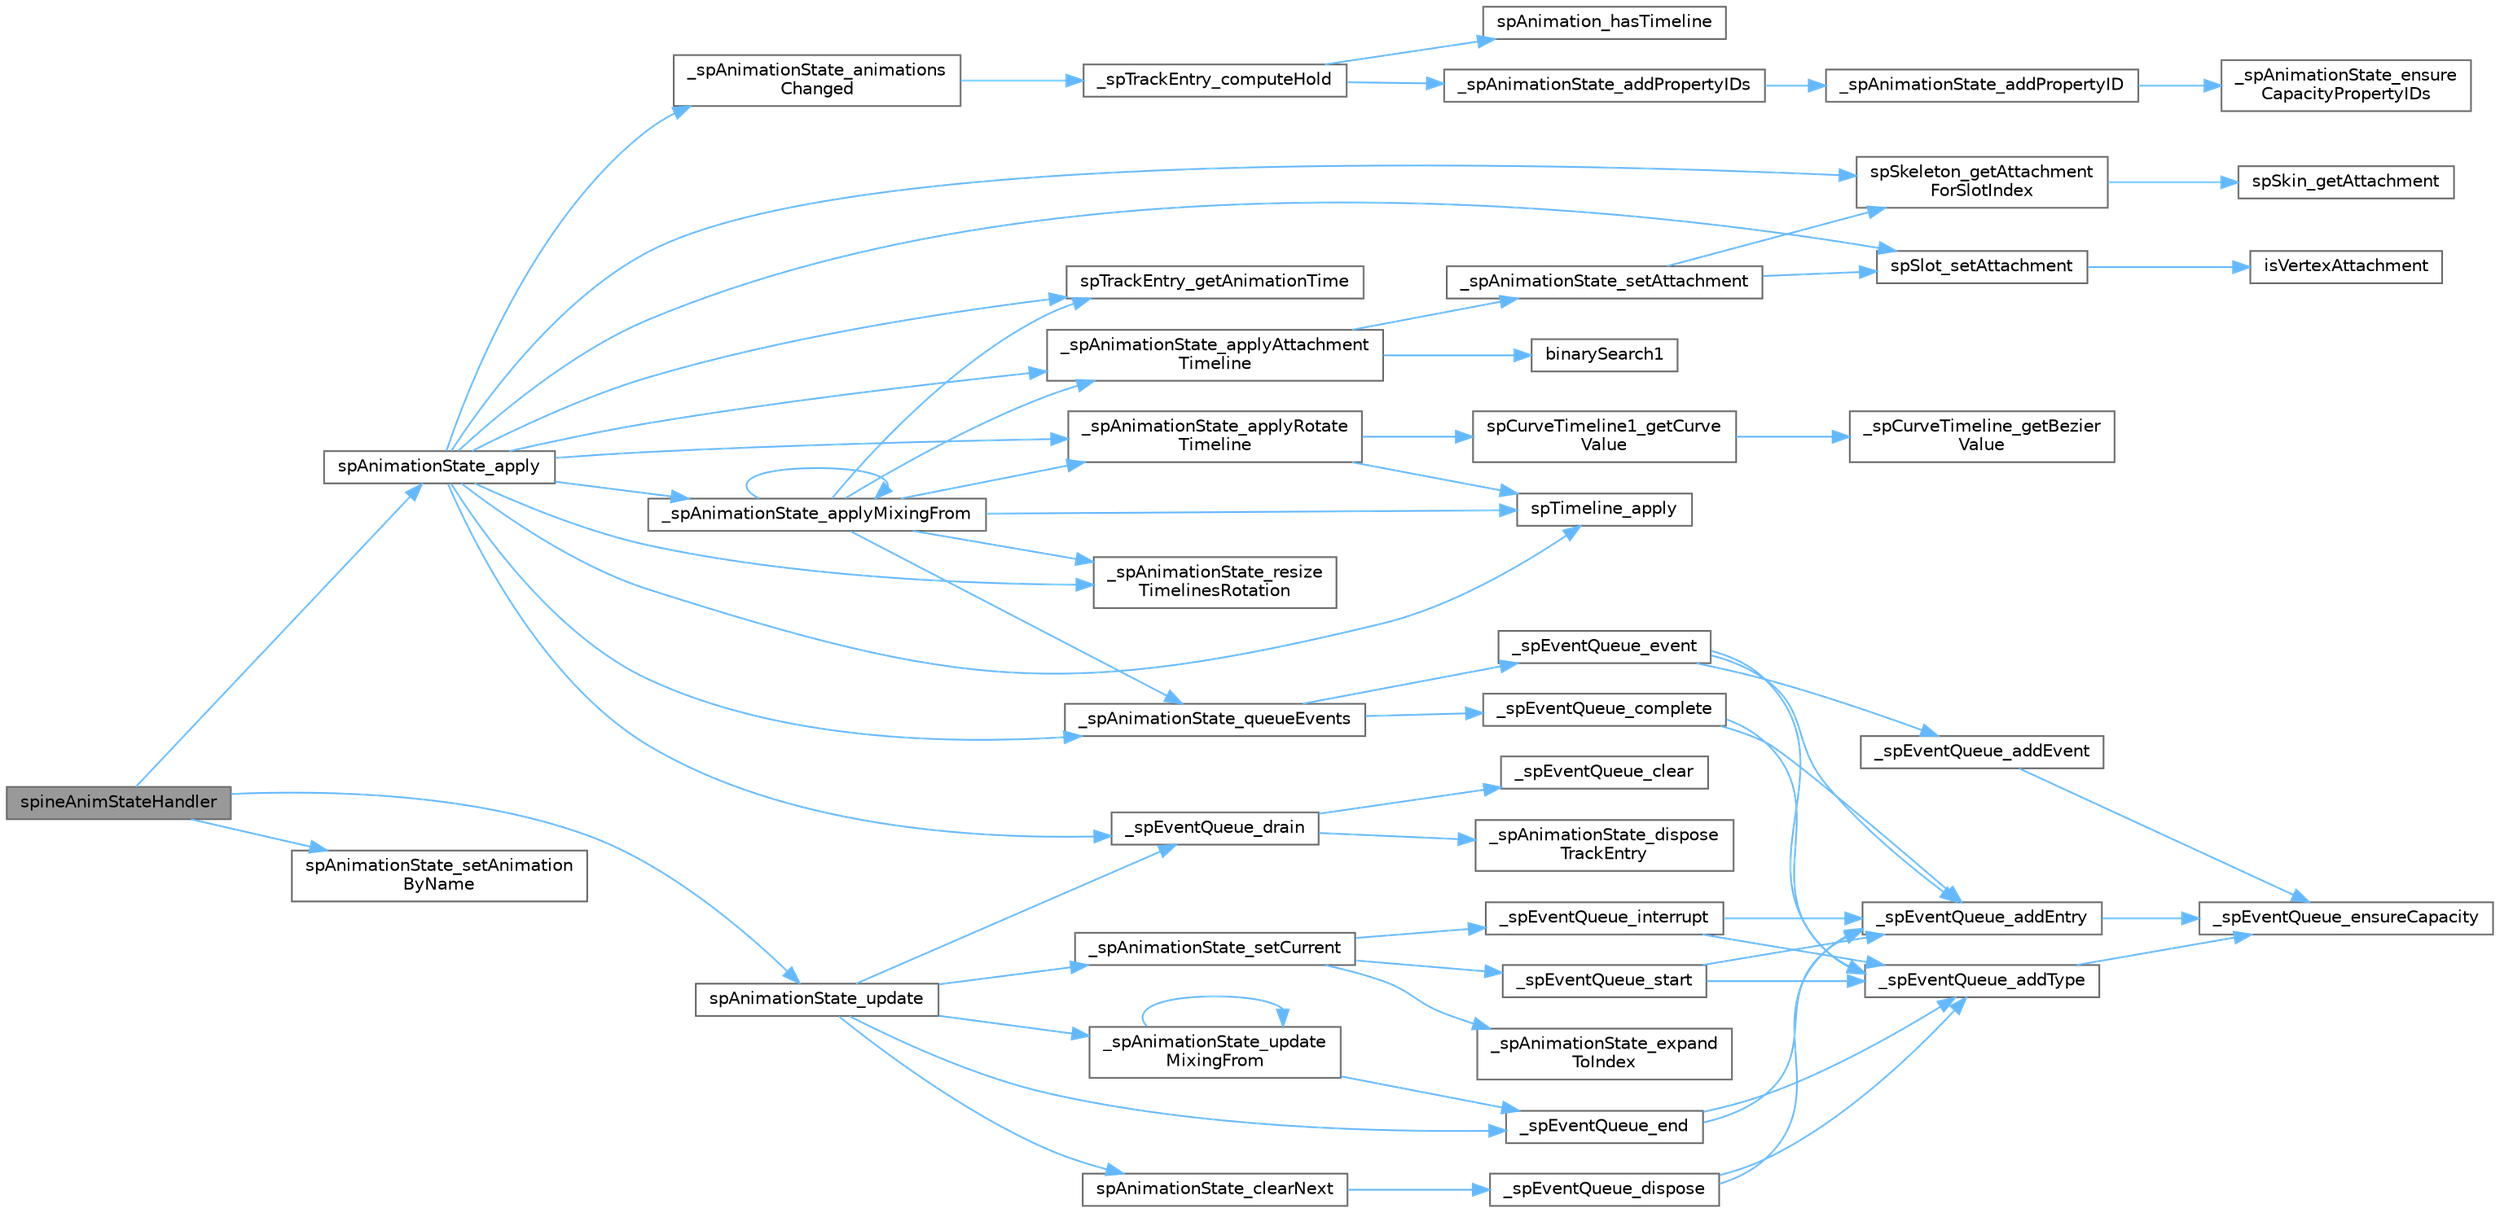 digraph "spineAnimStateHandler"
{
 // LATEX_PDF_SIZE
  bgcolor="transparent";
  edge [fontname=Helvetica,fontsize=10,labelfontname=Helvetica,labelfontsize=10];
  node [fontname=Helvetica,fontsize=10,shape=box,height=0.2,width=0.4];
  rankdir="LR";
  Node1 [id="Node000001",label="spineAnimStateHandler",height=0.2,width=0.4,color="gray40", fillcolor="grey60", style="filled", fontcolor="black",tooltip=" "];
  Node1 -> Node2 [id="edge67_Node000001_Node000002",color="steelblue1",style="solid",tooltip=" "];
  Node2 [id="Node000002",label="spAnimationState_apply",height=0.2,width=0.4,color="grey40", fillcolor="white", style="filled",URL="$_animation_state_8c.html#a121811397a5e69b5d84b141172a860ad",tooltip=" "];
  Node2 -> Node3 [id="edge68_Node000002_Node000003",color="steelblue1",style="solid",tooltip=" "];
  Node3 [id="Node000003",label="_spAnimationState_animations\lChanged",height=0.2,width=0.4,color="grey40", fillcolor="white", style="filled",URL="$_animation_state_8c.html#a2e9127da71404d2e7f6715635f59714d",tooltip=" "];
  Node3 -> Node4 [id="edge69_Node000003_Node000004",color="steelblue1",style="solid",tooltip=" "];
  Node4 [id="Node000004",label="_spTrackEntry_computeHold",height=0.2,width=0.4,color="grey40", fillcolor="white", style="filled",URL="$_animation_state_8c.html#a379f1e6fac89ea1d21af6251c2f7ad90",tooltip=" "];
  Node4 -> Node5 [id="edge70_Node000004_Node000005",color="steelblue1",style="solid",tooltip=" "];
  Node5 [id="Node000005",label="_spAnimationState_addPropertyIDs",height=0.2,width=0.4,color="grey40", fillcolor="white", style="filled",URL="$_animation_state_8c.html#a34f2fbacfed7a9f57d5a27d943a13a89",tooltip=" "];
  Node5 -> Node6 [id="edge71_Node000005_Node000006",color="steelblue1",style="solid",tooltip=" "];
  Node6 [id="Node000006",label="_spAnimationState_addPropertyID",height=0.2,width=0.4,color="grey40", fillcolor="white", style="filled",URL="$_animation_state_8c.html#a7f1d2fb8bc029b97bf27850d5148f9a3",tooltip=" "];
  Node6 -> Node7 [id="edge72_Node000006_Node000007",color="steelblue1",style="solid",tooltip=" "];
  Node7 [id="Node000007",label="_spAnimationState_ensure\lCapacityPropertyIDs",height=0.2,width=0.4,color="grey40", fillcolor="white", style="filled",URL="$_animation_state_8c.html#a131b87dc03ce60a4e10b3d7f7fa5c281",tooltip=" "];
  Node4 -> Node8 [id="edge73_Node000004_Node000008",color="steelblue1",style="solid",tooltip=" "];
  Node8 [id="Node000008",label="spAnimation_hasTimeline",height=0.2,width=0.4,color="grey40", fillcolor="white", style="filled",URL="$_animation_8c.html#a3339ecb02a0946e08f7cdf66ad2c4f99",tooltip=" "];
  Node2 -> Node9 [id="edge74_Node000002_Node000009",color="steelblue1",style="solid",tooltip=" "];
  Node9 [id="Node000009",label="_spAnimationState_applyAttachment\lTimeline",height=0.2,width=0.4,color="grey40", fillcolor="white", style="filled",URL="$_animation_state_8c.html#a552cd264b22c69404ce34e0e773bcaa7",tooltip=" "];
  Node9 -> Node10 [id="edge75_Node000009_Node000010",color="steelblue1",style="solid",tooltip=" "];
  Node10 [id="Node000010",label="_spAnimationState_setAttachment",height=0.2,width=0.4,color="grey40", fillcolor="white", style="filled",URL="$_animation_state_8c.html#a175355b0713fc2f71355f34930f173ef",tooltip=" "];
  Node10 -> Node11 [id="edge76_Node000010_Node000011",color="steelblue1",style="solid",tooltip=" "];
  Node11 [id="Node000011",label="spSkeleton_getAttachment\lForSlotIndex",height=0.2,width=0.4,color="grey40", fillcolor="white", style="filled",URL="$_skeleton_8c.html#af67b15fea85286452cf9d8741a17b0ed",tooltip=" "];
  Node11 -> Node12 [id="edge77_Node000011_Node000012",color="steelblue1",style="solid",tooltip=" "];
  Node12 [id="Node000012",label="spSkin_getAttachment",height=0.2,width=0.4,color="grey40", fillcolor="white", style="filled",URL="$_skin_8c.html#ac997acb956b1c876912cd56c0fb9ed95",tooltip=" "];
  Node10 -> Node13 [id="edge78_Node000010_Node000013",color="steelblue1",style="solid",tooltip=" "];
  Node13 [id="Node000013",label="spSlot_setAttachment",height=0.2,width=0.4,color="grey40", fillcolor="white", style="filled",URL="$_slot_8c.html#a56d5b092e9d5418595813cec61d447cc",tooltip=" "];
  Node13 -> Node14 [id="edge79_Node000013_Node000014",color="steelblue1",style="solid",tooltip=" "];
  Node14 [id="Node000014",label="isVertexAttachment",height=0.2,width=0.4,color="grey40", fillcolor="white", style="filled",URL="$_slot_8c.html#a2e0f6babd6f2c1a34cddf0efc3a6c240",tooltip=" "];
  Node9 -> Node15 [id="edge80_Node000009_Node000015",color="steelblue1",style="solid",tooltip=" "];
  Node15 [id="Node000015",label="binarySearch1",height=0.2,width=0.4,color="grey40", fillcolor="white", style="filled",URL="$_animation_state_8c.html#a85fbf5f0f5902a570a235d09ab606269",tooltip=" "];
  Node2 -> Node16 [id="edge81_Node000002_Node000016",color="steelblue1",style="solid",tooltip=" "];
  Node16 [id="Node000016",label="_spAnimationState_applyMixingFrom",height=0.2,width=0.4,color="grey40", fillcolor="white", style="filled",URL="$_animation_state_8c.html#ad872d0ff5d38b3ad75d02684ee46e3ef",tooltip=" "];
  Node16 -> Node9 [id="edge82_Node000016_Node000009",color="steelblue1",style="solid",tooltip=" "];
  Node16 -> Node16 [id="edge83_Node000016_Node000016",color="steelblue1",style="solid",tooltip=" "];
  Node16 -> Node17 [id="edge84_Node000016_Node000017",color="steelblue1",style="solid",tooltip=" "];
  Node17 [id="Node000017",label="_spAnimationState_applyRotate\lTimeline",height=0.2,width=0.4,color="grey40", fillcolor="white", style="filled",URL="$_animation_state_8c.html#a807375db0ba9e1c5a66ba60c03967a16",tooltip=" "];
  Node17 -> Node18 [id="edge85_Node000017_Node000018",color="steelblue1",style="solid",tooltip=" "];
  Node18 [id="Node000018",label="spCurveTimeline1_getCurve\lValue",height=0.2,width=0.4,color="grey40", fillcolor="white", style="filled",URL="$_animation_8c.html#a4e4a14b27ebe53c22db8245b743cfa73",tooltip=" "];
  Node18 -> Node19 [id="edge86_Node000018_Node000019",color="steelblue1",style="solid",tooltip=" "];
  Node19 [id="Node000019",label="_spCurveTimeline_getBezier\lValue",height=0.2,width=0.4,color="grey40", fillcolor="white", style="filled",URL="$_animation_8c.html#af033f0bcbb454d240222964ff215b6a8",tooltip=" "];
  Node17 -> Node20 [id="edge87_Node000017_Node000020",color="steelblue1",style="solid",tooltip=" "];
  Node20 [id="Node000020",label="spTimeline_apply",height=0.2,width=0.4,color="grey40", fillcolor="white", style="filled",URL="$_animation_8c.html#a8f8846b1f976e08e2825cd8f2e4fed2a",tooltip=" "];
  Node16 -> Node21 [id="edge88_Node000016_Node000021",color="steelblue1",style="solid",tooltip=" "];
  Node21 [id="Node000021",label="_spAnimationState_queueEvents",height=0.2,width=0.4,color="grey40", fillcolor="white", style="filled",URL="$_animation_state_8c.html#a03841b3426944328c63e8dc965e5d202",tooltip=" "];
  Node21 -> Node22 [id="edge89_Node000021_Node000022",color="steelblue1",style="solid",tooltip=" "];
  Node22 [id="Node000022",label="_spEventQueue_complete",height=0.2,width=0.4,color="grey40", fillcolor="white", style="filled",URL="$_animation_state_8c.html#a6709b8d9a277edf72f372298a1ff4c37",tooltip=" "];
  Node22 -> Node23 [id="edge90_Node000022_Node000023",color="steelblue1",style="solid",tooltip=" "];
  Node23 [id="Node000023",label="_spEventQueue_addEntry",height=0.2,width=0.4,color="grey40", fillcolor="white", style="filled",URL="$_animation_state_8c.html#a0ed92ad4a59938a53b929819762bc8fc",tooltip=" "];
  Node23 -> Node24 [id="edge91_Node000023_Node000024",color="steelblue1",style="solid",tooltip=" "];
  Node24 [id="Node000024",label="_spEventQueue_ensureCapacity",height=0.2,width=0.4,color="grey40", fillcolor="white", style="filled",URL="$_animation_state_8c.html#adf76c913168fb6693fa402cd6cc8cca3",tooltip=" "];
  Node22 -> Node25 [id="edge92_Node000022_Node000025",color="steelblue1",style="solid",tooltip=" "];
  Node25 [id="Node000025",label="_spEventQueue_addType",height=0.2,width=0.4,color="grey40", fillcolor="white", style="filled",URL="$_animation_state_8c.html#a82e60f2ab9563495a0f3f93cb70d0c33",tooltip=" "];
  Node25 -> Node24 [id="edge93_Node000025_Node000024",color="steelblue1",style="solid",tooltip=" "];
  Node21 -> Node26 [id="edge94_Node000021_Node000026",color="steelblue1",style="solid",tooltip=" "];
  Node26 [id="Node000026",label="_spEventQueue_event",height=0.2,width=0.4,color="grey40", fillcolor="white", style="filled",URL="$_animation_state_8c.html#ae5659f4b6a6bd4d606b03d98cd593dcf",tooltip=" "];
  Node26 -> Node23 [id="edge95_Node000026_Node000023",color="steelblue1",style="solid",tooltip=" "];
  Node26 -> Node27 [id="edge96_Node000026_Node000027",color="steelblue1",style="solid",tooltip=" "];
  Node27 [id="Node000027",label="_spEventQueue_addEvent",height=0.2,width=0.4,color="grey40", fillcolor="white", style="filled",URL="$_animation_state_8c.html#a933d5db901b96287d508b7ee978fe2cd",tooltip=" "];
  Node27 -> Node24 [id="edge97_Node000027_Node000024",color="steelblue1",style="solid",tooltip=" "];
  Node26 -> Node25 [id="edge98_Node000026_Node000025",color="steelblue1",style="solid",tooltip=" "];
  Node16 -> Node28 [id="edge99_Node000016_Node000028",color="steelblue1",style="solid",tooltip=" "];
  Node28 [id="Node000028",label="_spAnimationState_resize\lTimelinesRotation",height=0.2,width=0.4,color="grey40", fillcolor="white", style="filled",URL="$_animation_state_8c.html#a586eb5371b2ecd094a959fb59981c011",tooltip=" "];
  Node16 -> Node20 [id="edge100_Node000016_Node000020",color="steelblue1",style="solid",tooltip=" "];
  Node16 -> Node29 [id="edge101_Node000016_Node000029",color="steelblue1",style="solid",tooltip=" "];
  Node29 [id="Node000029",label="spTrackEntry_getAnimationTime",height=0.2,width=0.4,color="grey40", fillcolor="white", style="filled",URL="$_animation_state_8c.html#a16e885e6da856346be434e44d94fff4d",tooltip=" "];
  Node2 -> Node17 [id="edge102_Node000002_Node000017",color="steelblue1",style="solid",tooltip=" "];
  Node2 -> Node21 [id="edge103_Node000002_Node000021",color="steelblue1",style="solid",tooltip=" "];
  Node2 -> Node28 [id="edge104_Node000002_Node000028",color="steelblue1",style="solid",tooltip=" "];
  Node2 -> Node30 [id="edge105_Node000002_Node000030",color="steelblue1",style="solid",tooltip=" "];
  Node30 [id="Node000030",label="_spEventQueue_drain",height=0.2,width=0.4,color="grey40", fillcolor="white", style="filled",URL="$_animation_state_8c.html#a2bb362df65f36453467acd9b360c600d",tooltip=" "];
  Node30 -> Node31 [id="edge106_Node000030_Node000031",color="steelblue1",style="solid",tooltip=" "];
  Node31 [id="Node000031",label="_spAnimationState_dispose\lTrackEntry",height=0.2,width=0.4,color="grey40", fillcolor="white", style="filled",URL="$_animation_state_8c.html#a7a84367c96b43e1d7c7431c45569e674",tooltip=" "];
  Node30 -> Node32 [id="edge107_Node000030_Node000032",color="steelblue1",style="solid",tooltip=" "];
  Node32 [id="Node000032",label="_spEventQueue_clear",height=0.2,width=0.4,color="grey40", fillcolor="white", style="filled",URL="$_animation_state_8c.html#ad1670a9e8dc0e71b856366a3223c8b97",tooltip=" "];
  Node2 -> Node11 [id="edge108_Node000002_Node000011",color="steelblue1",style="solid",tooltip=" "];
  Node2 -> Node13 [id="edge109_Node000002_Node000013",color="steelblue1",style="solid",tooltip=" "];
  Node2 -> Node20 [id="edge110_Node000002_Node000020",color="steelblue1",style="solid",tooltip=" "];
  Node2 -> Node29 [id="edge111_Node000002_Node000029",color="steelblue1",style="solid",tooltip=" "];
  Node1 -> Node33 [id="edge112_Node000001_Node000033",color="steelblue1",style="solid",tooltip=" "];
  Node33 [id="Node000033",label="spAnimationState_setAnimation\lByName",height=0.2,width=0.4,color="grey40", fillcolor="white", style="filled",URL="$spine-c_2include_2spine_2_animation_state_8h.html#a886473af828c2ec1222f62ea8aa5e470",tooltip=" "];
  Node1 -> Node34 [id="edge113_Node000001_Node000034",color="steelblue1",style="solid",tooltip=" "];
  Node34 [id="Node000034",label="spAnimationState_update",height=0.2,width=0.4,color="grey40", fillcolor="white", style="filled",URL="$_animation_state_8c.html#a6e0eaef7d5f047204c709cee9f51ef08",tooltip=" "];
  Node34 -> Node35 [id="edge114_Node000034_Node000035",color="steelblue1",style="solid",tooltip=" "];
  Node35 [id="Node000035",label="_spAnimationState_setCurrent",height=0.2,width=0.4,color="grey40", fillcolor="white", style="filled",URL="$_animation_state_8c.html#a7fd9c2b5f1e4e7ad96f8483118220e53",tooltip=" "];
  Node35 -> Node36 [id="edge115_Node000035_Node000036",color="steelblue1",style="solid",tooltip=" "];
  Node36 [id="Node000036",label="_spAnimationState_expand\lToIndex",height=0.2,width=0.4,color="grey40", fillcolor="white", style="filled",URL="$_animation_state_8c.html#a47a7bfffd51bbbb691d9ea1be922e567",tooltip=" "];
  Node35 -> Node37 [id="edge116_Node000035_Node000037",color="steelblue1",style="solid",tooltip=" "];
  Node37 [id="Node000037",label="_spEventQueue_interrupt",height=0.2,width=0.4,color="grey40", fillcolor="white", style="filled",URL="$_animation_state_8c.html#a5815aa63274b44d11a8ec89dfc804465",tooltip=" "];
  Node37 -> Node23 [id="edge117_Node000037_Node000023",color="steelblue1",style="solid",tooltip=" "];
  Node37 -> Node25 [id="edge118_Node000037_Node000025",color="steelblue1",style="solid",tooltip=" "];
  Node35 -> Node38 [id="edge119_Node000035_Node000038",color="steelblue1",style="solid",tooltip=" "];
  Node38 [id="Node000038",label="_spEventQueue_start",height=0.2,width=0.4,color="grey40", fillcolor="white", style="filled",URL="$_animation_state_8c.html#af858d8aab224031b47a05197b3c03197",tooltip=" "];
  Node38 -> Node23 [id="edge120_Node000038_Node000023",color="steelblue1",style="solid",tooltip=" "];
  Node38 -> Node25 [id="edge121_Node000038_Node000025",color="steelblue1",style="solid",tooltip=" "];
  Node34 -> Node39 [id="edge122_Node000034_Node000039",color="steelblue1",style="solid",tooltip=" "];
  Node39 [id="Node000039",label="_spAnimationState_update\lMixingFrom",height=0.2,width=0.4,color="grey40", fillcolor="white", style="filled",URL="$_animation_state_8c.html#a811bfe34d8d6ae14d016aba963f38a5f",tooltip=" "];
  Node39 -> Node39 [id="edge123_Node000039_Node000039",color="steelblue1",style="solid",tooltip=" "];
  Node39 -> Node40 [id="edge124_Node000039_Node000040",color="steelblue1",style="solid",tooltip=" "];
  Node40 [id="Node000040",label="_spEventQueue_end",height=0.2,width=0.4,color="grey40", fillcolor="white", style="filled",URL="$_animation_state_8c.html#ae86eaf55ad672f17dcb738d9481d7bb9",tooltip=" "];
  Node40 -> Node23 [id="edge125_Node000040_Node000023",color="steelblue1",style="solid",tooltip=" "];
  Node40 -> Node25 [id="edge126_Node000040_Node000025",color="steelblue1",style="solid",tooltip=" "];
  Node34 -> Node30 [id="edge127_Node000034_Node000030",color="steelblue1",style="solid",tooltip=" "];
  Node34 -> Node40 [id="edge128_Node000034_Node000040",color="steelblue1",style="solid",tooltip=" "];
  Node34 -> Node41 [id="edge129_Node000034_Node000041",color="steelblue1",style="solid",tooltip=" "];
  Node41 [id="Node000041",label="spAnimationState_clearNext",height=0.2,width=0.4,color="grey40", fillcolor="white", style="filled",URL="$_animation_state_8c.html#a1116b24b2fd4730966c0c1705f16a515",tooltip=" "];
  Node41 -> Node42 [id="edge130_Node000041_Node000042",color="steelblue1",style="solid",tooltip=" "];
  Node42 [id="Node000042",label="_spEventQueue_dispose",height=0.2,width=0.4,color="grey40", fillcolor="white", style="filled",URL="$_animation_state_8c.html#afddc35abe65eadc1d75600b417e9eef5",tooltip=" "];
  Node42 -> Node23 [id="edge131_Node000042_Node000023",color="steelblue1",style="solid",tooltip=" "];
  Node42 -> Node25 [id="edge132_Node000042_Node000025",color="steelblue1",style="solid",tooltip=" "];
}
